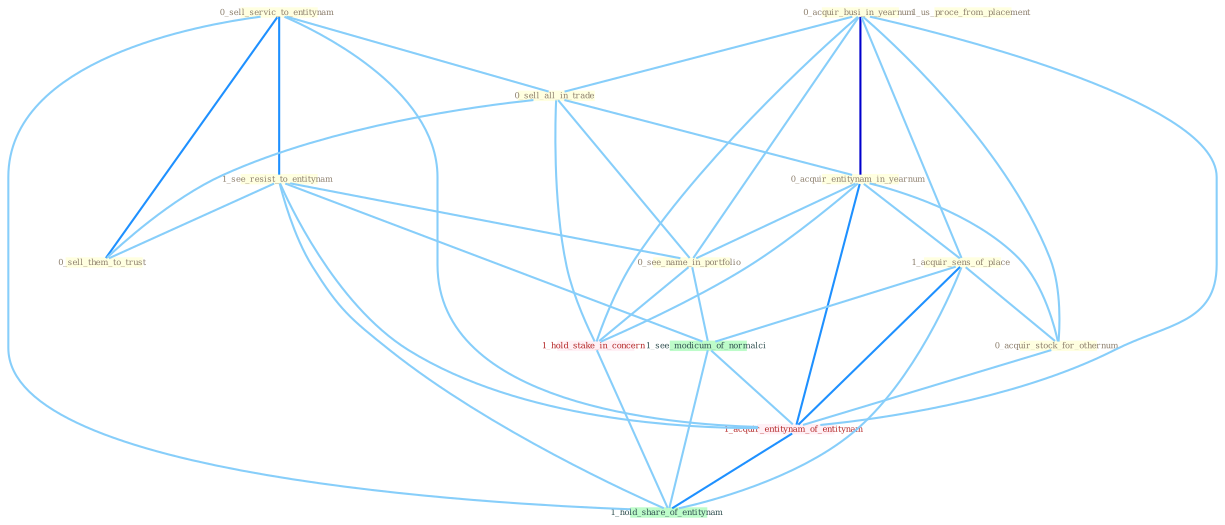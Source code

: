 Graph G{ 
    node
    [shape=polygon,style=filled,width=.5,height=.06,color="#BDFCC9",fixedsize=true,fontsize=4,
    fontcolor="#2f4f4f"];
    {node
    [color="#ffffe0", fontcolor="#8b7d6b"] "0_sell_servic_to_entitynam " "0_acquir_busi_in_yearnum " "0_sell_all_in_trade " "0_acquir_entitynam_in_yearnum " "1_acquir_sens_of_place " "1_see_resist_to_entitynam " "0_see_name_in_portfolio " "0_acquir_stock_for_othernum " "0_sell_them_to_trust " "1_us_proce_from_placement "}
{node [color="#fff0f5", fontcolor="#b22222"] "1_hold_stake_in_concern " "1_acquir_entitynam_of_entitynam "}
edge [color="#B0E2FF"];

	"0_sell_servic_to_entitynam " -- "0_sell_all_in_trade " [w="1", color="#87cefa" ];
	"0_sell_servic_to_entitynam " -- "1_see_resist_to_entitynam " [w="2", color="#1e90ff" , len=0.8];
	"0_sell_servic_to_entitynam " -- "0_sell_them_to_trust " [w="2", color="#1e90ff" , len=0.8];
	"0_sell_servic_to_entitynam " -- "1_acquir_entitynam_of_entitynam " [w="1", color="#87cefa" ];
	"0_sell_servic_to_entitynam " -- "1_hold_share_of_entitynam " [w="1", color="#87cefa" ];
	"0_acquir_busi_in_yearnum " -- "0_sell_all_in_trade " [w="1", color="#87cefa" ];
	"0_acquir_busi_in_yearnum " -- "0_acquir_entitynam_in_yearnum " [w="3", color="#0000cd" , len=0.6];
	"0_acquir_busi_in_yearnum " -- "1_acquir_sens_of_place " [w="1", color="#87cefa" ];
	"0_acquir_busi_in_yearnum " -- "0_see_name_in_portfolio " [w="1", color="#87cefa" ];
	"0_acquir_busi_in_yearnum " -- "0_acquir_stock_for_othernum " [w="1", color="#87cefa" ];
	"0_acquir_busi_in_yearnum " -- "1_hold_stake_in_concern " [w="1", color="#87cefa" ];
	"0_acquir_busi_in_yearnum " -- "1_acquir_entitynam_of_entitynam " [w="1", color="#87cefa" ];
	"0_sell_all_in_trade " -- "0_acquir_entitynam_in_yearnum " [w="1", color="#87cefa" ];
	"0_sell_all_in_trade " -- "0_see_name_in_portfolio " [w="1", color="#87cefa" ];
	"0_sell_all_in_trade " -- "0_sell_them_to_trust " [w="1", color="#87cefa" ];
	"0_sell_all_in_trade " -- "1_hold_stake_in_concern " [w="1", color="#87cefa" ];
	"0_acquir_entitynam_in_yearnum " -- "1_acquir_sens_of_place " [w="1", color="#87cefa" ];
	"0_acquir_entitynam_in_yearnum " -- "0_see_name_in_portfolio " [w="1", color="#87cefa" ];
	"0_acquir_entitynam_in_yearnum " -- "0_acquir_stock_for_othernum " [w="1", color="#87cefa" ];
	"0_acquir_entitynam_in_yearnum " -- "1_hold_stake_in_concern " [w="1", color="#87cefa" ];
	"0_acquir_entitynam_in_yearnum " -- "1_acquir_entitynam_of_entitynam " [w="2", color="#1e90ff" , len=0.8];
	"1_acquir_sens_of_place " -- "0_acquir_stock_for_othernum " [w="1", color="#87cefa" ];
	"1_acquir_sens_of_place " -- "1_see_modicum_of_normalci " [w="1", color="#87cefa" ];
	"1_acquir_sens_of_place " -- "1_acquir_entitynam_of_entitynam " [w="2", color="#1e90ff" , len=0.8];
	"1_acquir_sens_of_place " -- "1_hold_share_of_entitynam " [w="1", color="#87cefa" ];
	"1_see_resist_to_entitynam " -- "0_see_name_in_portfolio " [w="1", color="#87cefa" ];
	"1_see_resist_to_entitynam " -- "0_sell_them_to_trust " [w="1", color="#87cefa" ];
	"1_see_resist_to_entitynam " -- "1_see_modicum_of_normalci " [w="1", color="#87cefa" ];
	"1_see_resist_to_entitynam " -- "1_acquir_entitynam_of_entitynam " [w="1", color="#87cefa" ];
	"1_see_resist_to_entitynam " -- "1_hold_share_of_entitynam " [w="1", color="#87cefa" ];
	"0_see_name_in_portfolio " -- "1_hold_stake_in_concern " [w="1", color="#87cefa" ];
	"0_see_name_in_portfolio " -- "1_see_modicum_of_normalci " [w="1", color="#87cefa" ];
	"0_acquir_stock_for_othernum " -- "1_acquir_entitynam_of_entitynam " [w="1", color="#87cefa" ];
	"1_hold_stake_in_concern " -- "1_hold_share_of_entitynam " [w="1", color="#87cefa" ];
	"1_see_modicum_of_normalci " -- "1_acquir_entitynam_of_entitynam " [w="1", color="#87cefa" ];
	"1_see_modicum_of_normalci " -- "1_hold_share_of_entitynam " [w="1", color="#87cefa" ];
	"1_acquir_entitynam_of_entitynam " -- "1_hold_share_of_entitynam " [w="2", color="#1e90ff" , len=0.8];
}